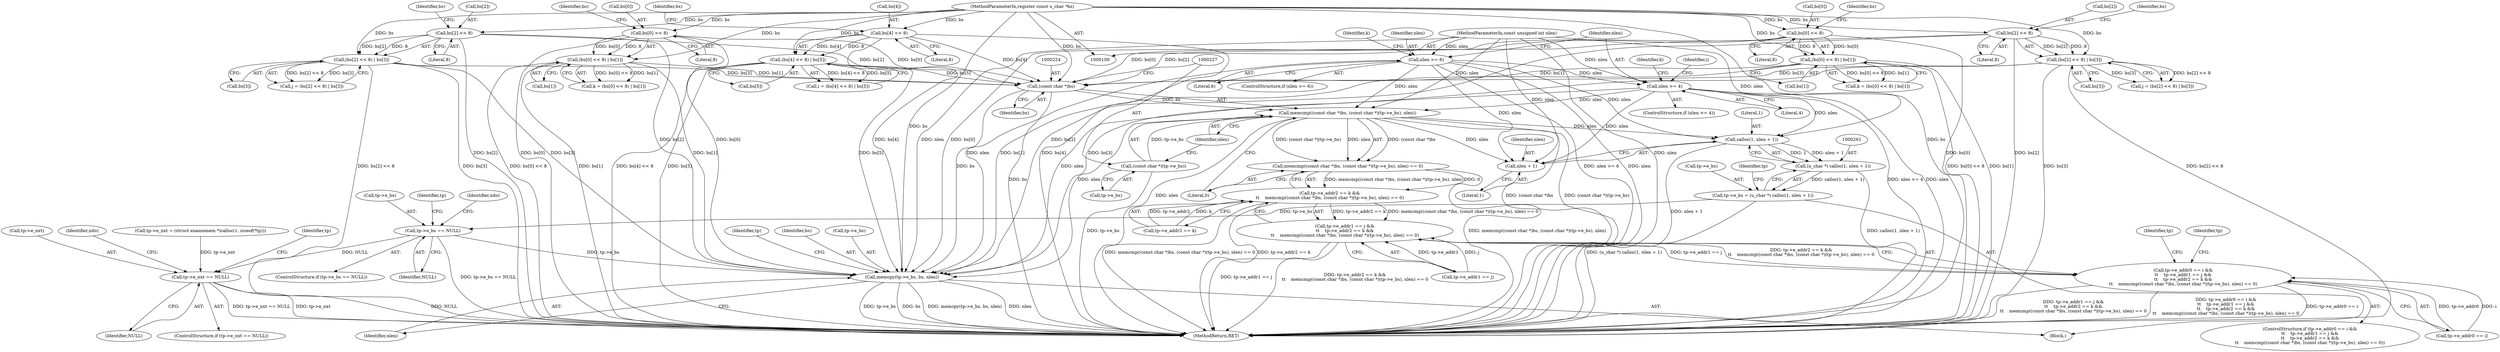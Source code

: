 digraph "1_tcpdump_730fc35968c5433b9e2a829779057f4f9495dc51_1@API" {
"1000222" [label="(Call,memcmp((const char *)bs, (const char *)(tp->e_bs), nlen))"];
"1000223" [label="(Call,(const char *)bs)"];
"1000167" [label="(Call,bs[2] << 8)"];
"1000102" [label="(MethodParameterIn,register const u_char *bs)"];
"1000156" [label="(Call,bs[0] << 8)"];
"1000139" [label="(Call,bs[4] << 8)"];
"1000117" [label="(Call,bs[0] << 8)"];
"1000116" [label="(Call,(bs[0] << 8) | bs[1])"];
"1000155" [label="(Call,(bs[0] << 8) | bs[1])"];
"1000166" [label="(Call,(bs[2] << 8) | bs[3])"];
"1000128" [label="(Call,bs[2] << 8)"];
"1000138" [label="(Call,(bs[4] << 8) | bs[5])"];
"1000127" [label="(Call,(bs[2] << 8) | bs[3])"];
"1000226" [label="(Call,(const char *)(tp->e_bs))"];
"1000149" [label="(Call,nlen >= 4)"];
"1000110" [label="(Call,nlen >= 6)"];
"1000103" [label="(MethodParameterIn,const unsigned int nlen)"];
"1000221" [label="(Call,memcmp((const char *)bs, (const char *)(tp->e_bs), nlen) == 0)"];
"1000215" [label="(Call,tp->e_addr2 == k &&\n\t\t    memcmp((const char *)bs, (const char *)(tp->e_bs), nlen) == 0)"];
"1000209" [label="(Call,tp->e_addr1 == j &&\n\t\t    tp->e_addr2 == k &&\n\t\t    memcmp((const char *)bs, (const char *)(tp->e_bs), nlen) == 0)"];
"1000203" [label="(Call,tp->e_addr0 == i &&\n\t\t    tp->e_addr1 == j &&\n\t\t    tp->e_addr2 == k &&\n\t\t    memcmp((const char *)bs, (const char *)(tp->e_bs), nlen) == 0)"];
"1000262" [label="(Call,calloc(1, nlen + 1))"];
"1000260" [label="(Call,(u_char *) calloc(1, nlen + 1))"];
"1000256" [label="(Call,tp->e_bs = (u_char *) calloc(1, nlen + 1))"];
"1000268" [label="(Call,tp->e_bs == NULL)"];
"1000276" [label="(Call,memcpy(tp->e_bs, bs, nlen))"];
"1000294" [label="(Call,tp->e_nxt == NULL)"];
"1000264" [label="(Call,nlen + 1)"];
"1000148" [label="(ControlStructure,if (nlen >= 4))"];
"1000110" [label="(Call,nlen >= 6)"];
"1000155" [label="(Call,(bs[0] << 8) | bs[1])"];
"1000294" [label="(Call,tp->e_nxt == NULL)"];
"1000293" [label="(ControlStructure,if (tp->e_nxt == NULL))"];
"1000284" [label="(Identifier,tp)"];
"1000161" [label="(Call,bs[1])"];
"1000276" [label="(Call,memcpy(tp->e_bs, bs, nlen))"];
"1000281" [label="(Identifier,nlen)"];
"1000272" [label="(Identifier,NULL)"];
"1000204" [label="(Call,tp->e_addr0 == i)"];
"1000295" [label="(Call,tp->e_nxt)"];
"1000114" [label="(Call,k = (bs[0] << 8) | bs[1])"];
"1000103" [label="(MethodParameterIn,const unsigned int nlen)"];
"1000167" [label="(Call,bs[2] << 8)"];
"1000157" [label="(Call,bs[0])"];
"1000172" [label="(Call,bs[3])"];
"1000300" [label="(Identifier,ndo)"];
"1000154" [label="(Identifier,k)"];
"1000203" [label="(Call,tp->e_addr0 == i &&\n\t\t    tp->e_addr1 == j &&\n\t\t    tp->e_addr2 == k &&\n\t\t    memcmp((const char *)bs, (const char *)(tp->e_bs), nlen) == 0)"];
"1000139" [label="(Call,bs[4] << 8)"];
"1000171" [label="(Literal,8)"];
"1000225" [label="(Identifier,bs)"];
"1000162" [label="(Identifier,bs)"];
"1000267" [label="(ControlStructure,if (tp->e_bs == NULL))"];
"1000104" [label="(Block,)"];
"1000153" [label="(Call,k = (bs[0] << 8) | bs[1])"];
"1000150" [label="(Identifier,nlen)"];
"1000160" [label="(Literal,8)"];
"1000164" [label="(Call,j = (bs[2] << 8) | bs[3])"];
"1000232" [label="(Literal,0)"];
"1000222" [label="(Call,memcmp((const char *)bs, (const char *)(tp->e_bs), nlen))"];
"1000221" [label="(Call,memcmp((const char *)bs, (const char *)(tp->e_bs), nlen) == 0)"];
"1000121" [label="(Literal,8)"];
"1000129" [label="(Call,bs[2])"];
"1000102" [label="(MethodParameterIn,register const u_char *bs)"];
"1000168" [label="(Call,bs[2])"];
"1000128" [label="(Call,bs[2] << 8)"];
"1000268" [label="(Call,tp->e_bs == NULL)"];
"1000274" [label="(Identifier,ndo)"];
"1000280" [label="(Identifier,bs)"];
"1000234" [label="(Identifier,tp)"];
"1000122" [label="(Call,bs[1])"];
"1000298" [label="(Identifier,NULL)"];
"1000226" [label="(Call,(const char *)(tp->e_bs))"];
"1000237" [label="(Identifier,tp)"];
"1000277" [label="(Call,tp->e_bs)"];
"1000140" [label="(Call,bs[4])"];
"1000257" [label="(Call,tp->e_bs)"];
"1000209" [label="(Call,tp->e_addr1 == j &&\n\t\t    tp->e_addr2 == k &&\n\t\t    memcmp((const char *)bs, (const char *)(tp->e_bs), nlen) == 0)"];
"1000145" [label="(Identifier,bs)"];
"1000265" [label="(Identifier,nlen)"];
"1000262" [label="(Call,calloc(1, nlen + 1))"];
"1000180" [label="(Identifier,i)"];
"1000125" [label="(Call,j = (bs[2] << 8) | bs[3])"];
"1000116" [label="(Call,(bs[0] << 8) | bs[1])"];
"1000173" [label="(Identifier,bs)"];
"1000127" [label="(Call,(bs[2] << 8) | bs[3])"];
"1000118" [label="(Call,bs[0])"];
"1000215" [label="(Call,tp->e_addr2 == k &&\n\t\t    memcmp((const char *)bs, (const char *)(tp->e_bs), nlen) == 0)"];
"1000115" [label="(Identifier,k)"];
"1000231" [label="(Identifier,nlen)"];
"1000210" [label="(Call,tp->e_addr1 == j)"];
"1000282" [label="(Call,tp->e_nxt = (struct enamemem *)calloc(1, sizeof(*tp)))"];
"1000260" [label="(Call,(u_char *) calloc(1, nlen + 1))"];
"1000269" [label="(Call,tp->e_bs)"];
"1000228" [label="(Call,tp->e_bs)"];
"1000138" [label="(Call,(bs[4] << 8) | bs[5])"];
"1000112" [label="(Literal,6)"];
"1000117" [label="(Call,bs[0] << 8)"];
"1000149" [label="(Call,nlen >= 4)"];
"1000256" [label="(Call,tp->e_bs = (u_char *) calloc(1, nlen + 1))"];
"1000109" [label="(ControlStructure,if (nlen >= 6))"];
"1000278" [label="(Identifier,tp)"];
"1000216" [label="(Call,tp->e_addr2 == k)"];
"1000166" [label="(Call,(bs[2] << 8) | bs[3])"];
"1000270" [label="(Identifier,tp)"];
"1000202" [label="(ControlStructure,if (tp->e_addr0 == i &&\n\t\t    tp->e_addr1 == j &&\n\t\t    tp->e_addr2 == k &&\n\t\t    memcmp((const char *)bs, (const char *)(tp->e_bs), nlen) == 0))"];
"1000151" [label="(Literal,4)"];
"1000144" [label="(Call,bs[5])"];
"1000143" [label="(Literal,8)"];
"1000264" [label="(Call,nlen + 1)"];
"1000132" [label="(Literal,8)"];
"1000156" [label="(Call,bs[0] << 8)"];
"1000303" [label="(Identifier,tp)"];
"1000304" [label="(MethodReturn,RET)"];
"1000266" [label="(Literal,1)"];
"1000123" [label="(Identifier,bs)"];
"1000133" [label="(Call,bs[3])"];
"1000263" [label="(Literal,1)"];
"1000223" [label="(Call,(const char *)bs)"];
"1000136" [label="(Call,i = (bs[4] << 8) | bs[5])"];
"1000134" [label="(Identifier,bs)"];
"1000111" [label="(Identifier,nlen)"];
"1000222" -> "1000221"  [label="AST: "];
"1000222" -> "1000231"  [label="CFG: "];
"1000223" -> "1000222"  [label="AST: "];
"1000226" -> "1000222"  [label="AST: "];
"1000231" -> "1000222"  [label="AST: "];
"1000232" -> "1000222"  [label="CFG: "];
"1000222" -> "1000304"  [label="DDG: (const char *)bs"];
"1000222" -> "1000304"  [label="DDG: (const char *)(tp->e_bs)"];
"1000222" -> "1000304"  [label="DDG: nlen"];
"1000222" -> "1000221"  [label="DDG: (const char *)bs"];
"1000222" -> "1000221"  [label="DDG: (const char *)(tp->e_bs)"];
"1000222" -> "1000221"  [label="DDG: nlen"];
"1000223" -> "1000222"  [label="DDG: bs"];
"1000226" -> "1000222"  [label="DDG: tp->e_bs"];
"1000149" -> "1000222"  [label="DDG: nlen"];
"1000110" -> "1000222"  [label="DDG: nlen"];
"1000103" -> "1000222"  [label="DDG: nlen"];
"1000222" -> "1000262"  [label="DDG: nlen"];
"1000222" -> "1000264"  [label="DDG: nlen"];
"1000222" -> "1000276"  [label="DDG: nlen"];
"1000223" -> "1000225"  [label="CFG: "];
"1000224" -> "1000223"  [label="AST: "];
"1000225" -> "1000223"  [label="AST: "];
"1000227" -> "1000223"  [label="CFG: "];
"1000223" -> "1000304"  [label="DDG: bs"];
"1000167" -> "1000223"  [label="DDG: bs[2]"];
"1000156" -> "1000223"  [label="DDG: bs[0]"];
"1000139" -> "1000223"  [label="DDG: bs[4]"];
"1000117" -> "1000223"  [label="DDG: bs[0]"];
"1000116" -> "1000223"  [label="DDG: bs[1]"];
"1000155" -> "1000223"  [label="DDG: bs[1]"];
"1000166" -> "1000223"  [label="DDG: bs[3]"];
"1000128" -> "1000223"  [label="DDG: bs[2]"];
"1000138" -> "1000223"  [label="DDG: bs[5]"];
"1000127" -> "1000223"  [label="DDG: bs[3]"];
"1000102" -> "1000223"  [label="DDG: bs"];
"1000223" -> "1000276"  [label="DDG: bs"];
"1000167" -> "1000166"  [label="AST: "];
"1000167" -> "1000171"  [label="CFG: "];
"1000168" -> "1000167"  [label="AST: "];
"1000171" -> "1000167"  [label="AST: "];
"1000173" -> "1000167"  [label="CFG: "];
"1000167" -> "1000304"  [label="DDG: bs[2]"];
"1000167" -> "1000166"  [label="DDG: bs[2]"];
"1000167" -> "1000166"  [label="DDG: 8"];
"1000102" -> "1000167"  [label="DDG: bs"];
"1000167" -> "1000276"  [label="DDG: bs[2]"];
"1000102" -> "1000100"  [label="AST: "];
"1000102" -> "1000304"  [label="DDG: bs"];
"1000102" -> "1000117"  [label="DDG: bs"];
"1000102" -> "1000116"  [label="DDG: bs"];
"1000102" -> "1000128"  [label="DDG: bs"];
"1000102" -> "1000127"  [label="DDG: bs"];
"1000102" -> "1000139"  [label="DDG: bs"];
"1000102" -> "1000138"  [label="DDG: bs"];
"1000102" -> "1000156"  [label="DDG: bs"];
"1000102" -> "1000155"  [label="DDG: bs"];
"1000102" -> "1000166"  [label="DDG: bs"];
"1000102" -> "1000276"  [label="DDG: bs"];
"1000156" -> "1000155"  [label="AST: "];
"1000156" -> "1000160"  [label="CFG: "];
"1000157" -> "1000156"  [label="AST: "];
"1000160" -> "1000156"  [label="AST: "];
"1000162" -> "1000156"  [label="CFG: "];
"1000156" -> "1000304"  [label="DDG: bs[0]"];
"1000156" -> "1000155"  [label="DDG: bs[0]"];
"1000156" -> "1000155"  [label="DDG: 8"];
"1000156" -> "1000276"  [label="DDG: bs[0]"];
"1000139" -> "1000138"  [label="AST: "];
"1000139" -> "1000143"  [label="CFG: "];
"1000140" -> "1000139"  [label="AST: "];
"1000143" -> "1000139"  [label="AST: "];
"1000145" -> "1000139"  [label="CFG: "];
"1000139" -> "1000304"  [label="DDG: bs[4]"];
"1000139" -> "1000138"  [label="DDG: bs[4]"];
"1000139" -> "1000138"  [label="DDG: 8"];
"1000139" -> "1000276"  [label="DDG: bs[4]"];
"1000117" -> "1000116"  [label="AST: "];
"1000117" -> "1000121"  [label="CFG: "];
"1000118" -> "1000117"  [label="AST: "];
"1000121" -> "1000117"  [label="AST: "];
"1000123" -> "1000117"  [label="CFG: "];
"1000117" -> "1000304"  [label="DDG: bs[0]"];
"1000117" -> "1000116"  [label="DDG: bs[0]"];
"1000117" -> "1000116"  [label="DDG: 8"];
"1000117" -> "1000276"  [label="DDG: bs[0]"];
"1000116" -> "1000114"  [label="AST: "];
"1000116" -> "1000122"  [label="CFG: "];
"1000122" -> "1000116"  [label="AST: "];
"1000114" -> "1000116"  [label="CFG: "];
"1000116" -> "1000304"  [label="DDG: bs[0] << 8"];
"1000116" -> "1000304"  [label="DDG: bs[1]"];
"1000116" -> "1000114"  [label="DDG: bs[0] << 8"];
"1000116" -> "1000114"  [label="DDG: bs[1]"];
"1000116" -> "1000276"  [label="DDG: bs[1]"];
"1000155" -> "1000153"  [label="AST: "];
"1000155" -> "1000161"  [label="CFG: "];
"1000161" -> "1000155"  [label="AST: "];
"1000153" -> "1000155"  [label="CFG: "];
"1000155" -> "1000304"  [label="DDG: bs[0] << 8"];
"1000155" -> "1000304"  [label="DDG: bs[1]"];
"1000155" -> "1000153"  [label="DDG: bs[0] << 8"];
"1000155" -> "1000153"  [label="DDG: bs[1]"];
"1000155" -> "1000276"  [label="DDG: bs[1]"];
"1000166" -> "1000164"  [label="AST: "];
"1000166" -> "1000172"  [label="CFG: "];
"1000172" -> "1000166"  [label="AST: "];
"1000164" -> "1000166"  [label="CFG: "];
"1000166" -> "1000304"  [label="DDG: bs[3]"];
"1000166" -> "1000304"  [label="DDG: bs[2] << 8"];
"1000166" -> "1000164"  [label="DDG: bs[2] << 8"];
"1000166" -> "1000164"  [label="DDG: bs[3]"];
"1000166" -> "1000276"  [label="DDG: bs[3]"];
"1000128" -> "1000127"  [label="AST: "];
"1000128" -> "1000132"  [label="CFG: "];
"1000129" -> "1000128"  [label="AST: "];
"1000132" -> "1000128"  [label="AST: "];
"1000134" -> "1000128"  [label="CFG: "];
"1000128" -> "1000304"  [label="DDG: bs[2]"];
"1000128" -> "1000127"  [label="DDG: bs[2]"];
"1000128" -> "1000127"  [label="DDG: 8"];
"1000128" -> "1000276"  [label="DDG: bs[2]"];
"1000138" -> "1000136"  [label="AST: "];
"1000138" -> "1000144"  [label="CFG: "];
"1000144" -> "1000138"  [label="AST: "];
"1000136" -> "1000138"  [label="CFG: "];
"1000138" -> "1000304"  [label="DDG: bs[4] << 8"];
"1000138" -> "1000304"  [label="DDG: bs[5]"];
"1000138" -> "1000136"  [label="DDG: bs[4] << 8"];
"1000138" -> "1000136"  [label="DDG: bs[5]"];
"1000138" -> "1000276"  [label="DDG: bs[5]"];
"1000127" -> "1000125"  [label="AST: "];
"1000127" -> "1000133"  [label="CFG: "];
"1000133" -> "1000127"  [label="AST: "];
"1000125" -> "1000127"  [label="CFG: "];
"1000127" -> "1000304"  [label="DDG: bs[3]"];
"1000127" -> "1000304"  [label="DDG: bs[2] << 8"];
"1000127" -> "1000125"  [label="DDG: bs[2] << 8"];
"1000127" -> "1000125"  [label="DDG: bs[3]"];
"1000127" -> "1000276"  [label="DDG: bs[3]"];
"1000226" -> "1000228"  [label="CFG: "];
"1000227" -> "1000226"  [label="AST: "];
"1000228" -> "1000226"  [label="AST: "];
"1000231" -> "1000226"  [label="CFG: "];
"1000226" -> "1000304"  [label="DDG: tp->e_bs"];
"1000149" -> "1000148"  [label="AST: "];
"1000149" -> "1000151"  [label="CFG: "];
"1000150" -> "1000149"  [label="AST: "];
"1000151" -> "1000149"  [label="AST: "];
"1000154" -> "1000149"  [label="CFG: "];
"1000180" -> "1000149"  [label="CFG: "];
"1000149" -> "1000304"  [label="DDG: nlen >= 4"];
"1000149" -> "1000304"  [label="DDG: nlen"];
"1000110" -> "1000149"  [label="DDG: nlen"];
"1000103" -> "1000149"  [label="DDG: nlen"];
"1000149" -> "1000262"  [label="DDG: nlen"];
"1000149" -> "1000264"  [label="DDG: nlen"];
"1000149" -> "1000276"  [label="DDG: nlen"];
"1000110" -> "1000109"  [label="AST: "];
"1000110" -> "1000112"  [label="CFG: "];
"1000111" -> "1000110"  [label="AST: "];
"1000112" -> "1000110"  [label="AST: "];
"1000115" -> "1000110"  [label="CFG: "];
"1000150" -> "1000110"  [label="CFG: "];
"1000110" -> "1000304"  [label="DDG: nlen >= 6"];
"1000110" -> "1000304"  [label="DDG: nlen"];
"1000103" -> "1000110"  [label="DDG: nlen"];
"1000110" -> "1000262"  [label="DDG: nlen"];
"1000110" -> "1000264"  [label="DDG: nlen"];
"1000110" -> "1000276"  [label="DDG: nlen"];
"1000103" -> "1000100"  [label="AST: "];
"1000103" -> "1000304"  [label="DDG: nlen"];
"1000103" -> "1000262"  [label="DDG: nlen"];
"1000103" -> "1000264"  [label="DDG: nlen"];
"1000103" -> "1000276"  [label="DDG: nlen"];
"1000221" -> "1000215"  [label="AST: "];
"1000221" -> "1000232"  [label="CFG: "];
"1000232" -> "1000221"  [label="AST: "];
"1000215" -> "1000221"  [label="CFG: "];
"1000221" -> "1000304"  [label="DDG: memcmp((const char *)bs, (const char *)(tp->e_bs), nlen)"];
"1000221" -> "1000215"  [label="DDG: memcmp((const char *)bs, (const char *)(tp->e_bs), nlen)"];
"1000221" -> "1000215"  [label="DDG: 0"];
"1000215" -> "1000209"  [label="AST: "];
"1000215" -> "1000216"  [label="CFG: "];
"1000216" -> "1000215"  [label="AST: "];
"1000209" -> "1000215"  [label="CFG: "];
"1000215" -> "1000304"  [label="DDG: memcmp((const char *)bs, (const char *)(tp->e_bs), nlen) == 0"];
"1000215" -> "1000304"  [label="DDG: tp->e_addr2 == k"];
"1000215" -> "1000209"  [label="DDG: tp->e_addr2 == k"];
"1000215" -> "1000209"  [label="DDG: memcmp((const char *)bs, (const char *)(tp->e_bs), nlen) == 0"];
"1000216" -> "1000215"  [label="DDG: tp->e_addr2"];
"1000216" -> "1000215"  [label="DDG: k"];
"1000209" -> "1000203"  [label="AST: "];
"1000209" -> "1000210"  [label="CFG: "];
"1000210" -> "1000209"  [label="AST: "];
"1000203" -> "1000209"  [label="CFG: "];
"1000209" -> "1000304"  [label="DDG: tp->e_addr1 == j"];
"1000209" -> "1000304"  [label="DDG: tp->e_addr2 == k &&\n\t\t    memcmp((const char *)bs, (const char *)(tp->e_bs), nlen) == 0"];
"1000209" -> "1000203"  [label="DDG: tp->e_addr1 == j"];
"1000209" -> "1000203"  [label="DDG: tp->e_addr2 == k &&\n\t\t    memcmp((const char *)bs, (const char *)(tp->e_bs), nlen) == 0"];
"1000210" -> "1000209"  [label="DDG: tp->e_addr1"];
"1000210" -> "1000209"  [label="DDG: j"];
"1000203" -> "1000202"  [label="AST: "];
"1000203" -> "1000204"  [label="CFG: "];
"1000204" -> "1000203"  [label="AST: "];
"1000234" -> "1000203"  [label="CFG: "];
"1000237" -> "1000203"  [label="CFG: "];
"1000203" -> "1000304"  [label="DDG: tp->e_addr0 == i"];
"1000203" -> "1000304"  [label="DDG: tp->e_addr1 == j &&\n\t\t    tp->e_addr2 == k &&\n\t\t    memcmp((const char *)bs, (const char *)(tp->e_bs), nlen) == 0"];
"1000203" -> "1000304"  [label="DDG: tp->e_addr0 == i &&\n\t\t    tp->e_addr1 == j &&\n\t\t    tp->e_addr2 == k &&\n\t\t    memcmp((const char *)bs, (const char *)(tp->e_bs), nlen) == 0"];
"1000204" -> "1000203"  [label="DDG: tp->e_addr0"];
"1000204" -> "1000203"  [label="DDG: i"];
"1000262" -> "1000260"  [label="AST: "];
"1000262" -> "1000264"  [label="CFG: "];
"1000263" -> "1000262"  [label="AST: "];
"1000264" -> "1000262"  [label="AST: "];
"1000260" -> "1000262"  [label="CFG: "];
"1000262" -> "1000304"  [label="DDG: nlen + 1"];
"1000262" -> "1000260"  [label="DDG: 1"];
"1000262" -> "1000260"  [label="DDG: nlen + 1"];
"1000260" -> "1000256"  [label="AST: "];
"1000261" -> "1000260"  [label="AST: "];
"1000256" -> "1000260"  [label="CFG: "];
"1000260" -> "1000304"  [label="DDG: calloc(1, nlen + 1)"];
"1000260" -> "1000256"  [label="DDG: calloc(1, nlen + 1)"];
"1000256" -> "1000104"  [label="AST: "];
"1000257" -> "1000256"  [label="AST: "];
"1000270" -> "1000256"  [label="CFG: "];
"1000256" -> "1000304"  [label="DDG: (u_char *) calloc(1, nlen + 1)"];
"1000256" -> "1000268"  [label="DDG: tp->e_bs"];
"1000268" -> "1000267"  [label="AST: "];
"1000268" -> "1000272"  [label="CFG: "];
"1000269" -> "1000268"  [label="AST: "];
"1000272" -> "1000268"  [label="AST: "];
"1000274" -> "1000268"  [label="CFG: "];
"1000278" -> "1000268"  [label="CFG: "];
"1000268" -> "1000304"  [label="DDG: tp->e_bs == NULL"];
"1000268" -> "1000276"  [label="DDG: tp->e_bs"];
"1000268" -> "1000294"  [label="DDG: NULL"];
"1000276" -> "1000104"  [label="AST: "];
"1000276" -> "1000281"  [label="CFG: "];
"1000277" -> "1000276"  [label="AST: "];
"1000280" -> "1000276"  [label="AST: "];
"1000281" -> "1000276"  [label="AST: "];
"1000284" -> "1000276"  [label="CFG: "];
"1000276" -> "1000304"  [label="DDG: bs"];
"1000276" -> "1000304"  [label="DDG: memcpy(tp->e_bs, bs, nlen)"];
"1000276" -> "1000304"  [label="DDG: nlen"];
"1000276" -> "1000304"  [label="DDG: tp->e_bs"];
"1000294" -> "1000293"  [label="AST: "];
"1000294" -> "1000298"  [label="CFG: "];
"1000295" -> "1000294"  [label="AST: "];
"1000298" -> "1000294"  [label="AST: "];
"1000300" -> "1000294"  [label="CFG: "];
"1000303" -> "1000294"  [label="CFG: "];
"1000294" -> "1000304"  [label="DDG: NULL"];
"1000294" -> "1000304"  [label="DDG: tp->e_nxt == NULL"];
"1000294" -> "1000304"  [label="DDG: tp->e_nxt"];
"1000282" -> "1000294"  [label="DDG: tp->e_nxt"];
"1000264" -> "1000266"  [label="CFG: "];
"1000265" -> "1000264"  [label="AST: "];
"1000266" -> "1000264"  [label="AST: "];
}
